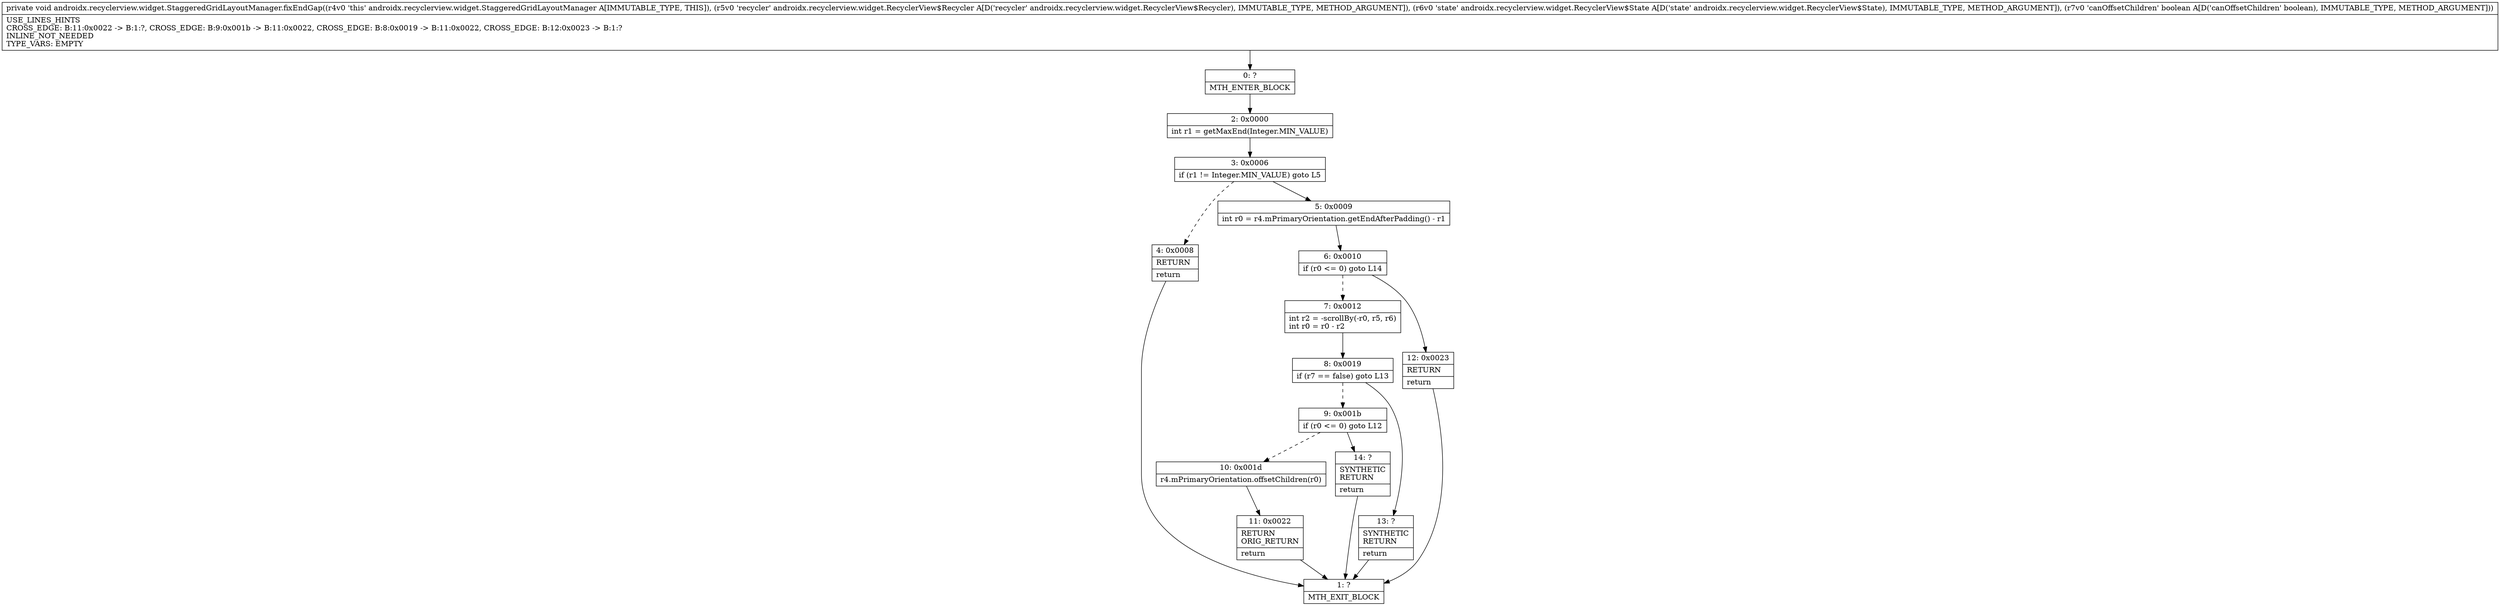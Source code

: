 digraph "CFG forandroidx.recyclerview.widget.StaggeredGridLayoutManager.fixEndGap(Landroidx\/recyclerview\/widget\/RecyclerView$Recycler;Landroidx\/recyclerview\/widget\/RecyclerView$State;Z)V" {
Node_0 [shape=record,label="{0\:\ ?|MTH_ENTER_BLOCK\l}"];
Node_2 [shape=record,label="{2\:\ 0x0000|int r1 = getMaxEnd(Integer.MIN_VALUE)\l}"];
Node_3 [shape=record,label="{3\:\ 0x0006|if (r1 != Integer.MIN_VALUE) goto L5\l}"];
Node_4 [shape=record,label="{4\:\ 0x0008|RETURN\l|return\l}"];
Node_1 [shape=record,label="{1\:\ ?|MTH_EXIT_BLOCK\l}"];
Node_5 [shape=record,label="{5\:\ 0x0009|int r0 = r4.mPrimaryOrientation.getEndAfterPadding() \- r1\l}"];
Node_6 [shape=record,label="{6\:\ 0x0010|if (r0 \<= 0) goto L14\l}"];
Node_7 [shape=record,label="{7\:\ 0x0012|int r2 = \-scrollBy(\-r0, r5, r6)\lint r0 = r0 \- r2\l}"];
Node_8 [shape=record,label="{8\:\ 0x0019|if (r7 == false) goto L13\l}"];
Node_9 [shape=record,label="{9\:\ 0x001b|if (r0 \<= 0) goto L12\l}"];
Node_10 [shape=record,label="{10\:\ 0x001d|r4.mPrimaryOrientation.offsetChildren(r0)\l}"];
Node_11 [shape=record,label="{11\:\ 0x0022|RETURN\lORIG_RETURN\l|return\l}"];
Node_14 [shape=record,label="{14\:\ ?|SYNTHETIC\lRETURN\l|return\l}"];
Node_13 [shape=record,label="{13\:\ ?|SYNTHETIC\lRETURN\l|return\l}"];
Node_12 [shape=record,label="{12\:\ 0x0023|RETURN\l|return\l}"];
MethodNode[shape=record,label="{private void androidx.recyclerview.widget.StaggeredGridLayoutManager.fixEndGap((r4v0 'this' androidx.recyclerview.widget.StaggeredGridLayoutManager A[IMMUTABLE_TYPE, THIS]), (r5v0 'recycler' androidx.recyclerview.widget.RecyclerView$Recycler A[D('recycler' androidx.recyclerview.widget.RecyclerView$Recycler), IMMUTABLE_TYPE, METHOD_ARGUMENT]), (r6v0 'state' androidx.recyclerview.widget.RecyclerView$State A[D('state' androidx.recyclerview.widget.RecyclerView$State), IMMUTABLE_TYPE, METHOD_ARGUMENT]), (r7v0 'canOffsetChildren' boolean A[D('canOffsetChildren' boolean), IMMUTABLE_TYPE, METHOD_ARGUMENT]))  | USE_LINES_HINTS\lCROSS_EDGE: B:11:0x0022 \-\> B:1:?, CROSS_EDGE: B:9:0x001b \-\> B:11:0x0022, CROSS_EDGE: B:8:0x0019 \-\> B:11:0x0022, CROSS_EDGE: B:12:0x0023 \-\> B:1:?\lINLINE_NOT_NEEDED\lTYPE_VARS: EMPTY\l}"];
MethodNode -> Node_0;Node_0 -> Node_2;
Node_2 -> Node_3;
Node_3 -> Node_4[style=dashed];
Node_3 -> Node_5;
Node_4 -> Node_1;
Node_5 -> Node_6;
Node_6 -> Node_7[style=dashed];
Node_6 -> Node_12;
Node_7 -> Node_8;
Node_8 -> Node_9[style=dashed];
Node_8 -> Node_13;
Node_9 -> Node_10[style=dashed];
Node_9 -> Node_14;
Node_10 -> Node_11;
Node_11 -> Node_1;
Node_14 -> Node_1;
Node_13 -> Node_1;
Node_12 -> Node_1;
}

